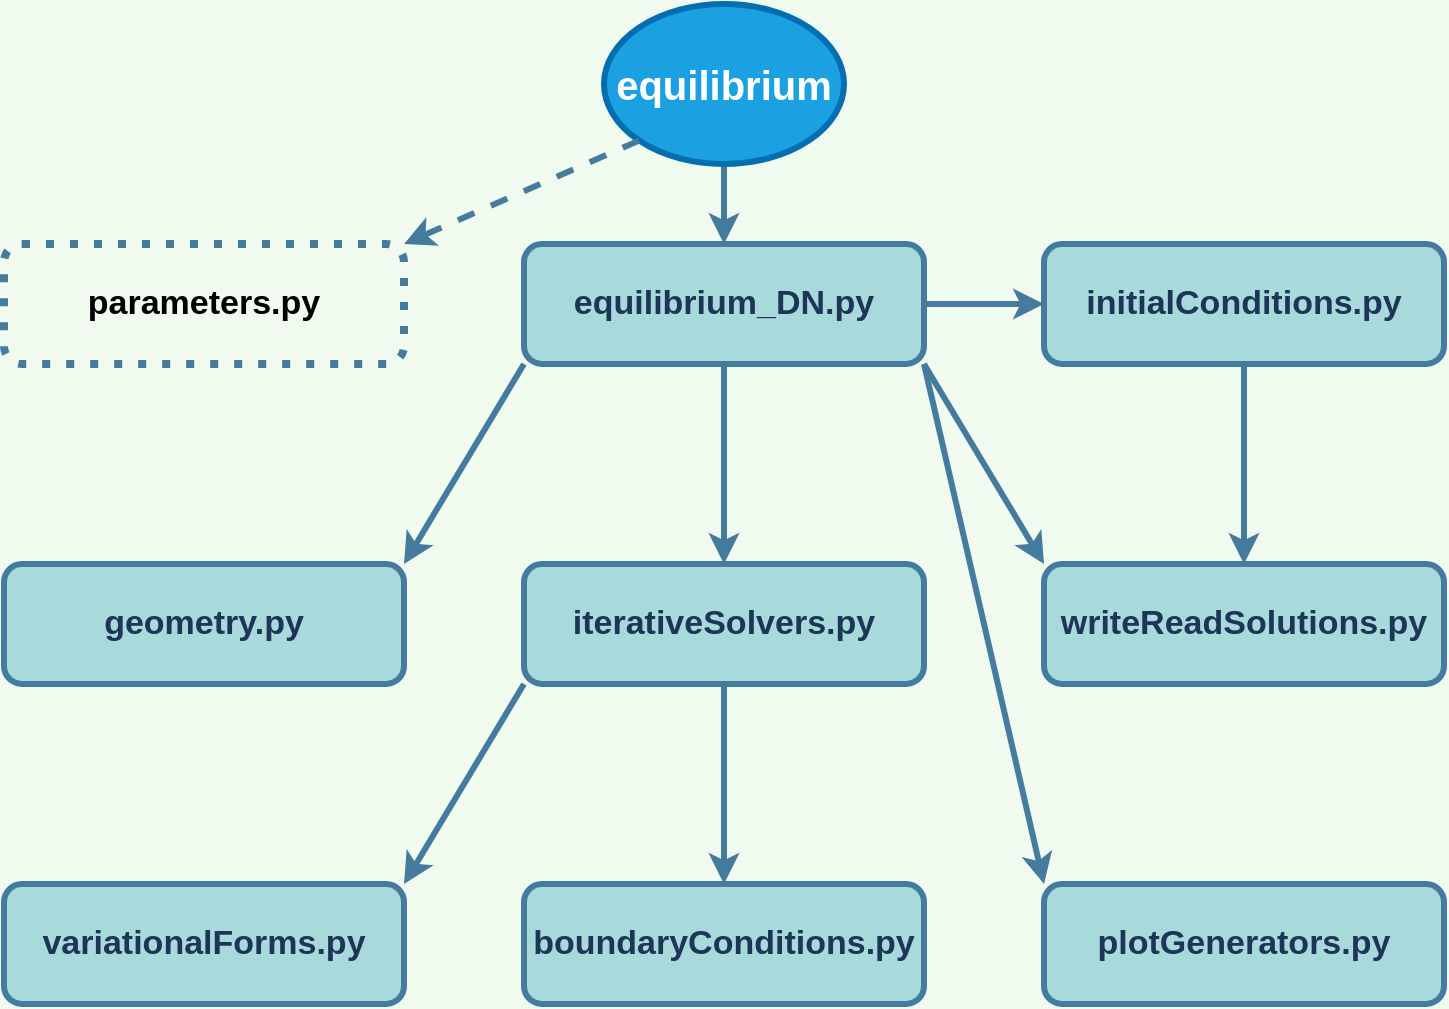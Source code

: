 <mxfile version="18.0.3" type="github">
  <diagram id="VWQiETOtpoiCBJ6KJ6M7" name="Page-1">
    <mxGraphModel dx="1038" dy="571" grid="1" gridSize="10" guides="1" tooltips="1" connect="1" arrows="1" fold="1" page="1" pageScale="1" pageWidth="827" pageHeight="1169" background="#F1FAEE" math="0" shadow="0">
      <root>
        <mxCell id="0" />
        <mxCell id="1" parent="0" />
        <mxCell id="GevJnQeWTBjeVK45Bf6Y-39" value="" style="edgeStyle=orthogonalEdgeStyle;rounded=0;orthogonalLoop=1;jettySize=auto;html=1;fontSize=17;labelBackgroundColor=#F1FAEE;strokeColor=#457B9D;fontColor=#1D3557;strokeWidth=3;" edge="1" parent="1" source="GevJnQeWTBjeVK45Bf6Y-1" target="GevJnQeWTBjeVK45Bf6Y-19">
          <mxGeometry relative="1" as="geometry" />
        </mxCell>
        <mxCell id="GevJnQeWTBjeVK45Bf6Y-1" value="&lt;b&gt;&lt;font style=&quot;font-size: 20px;&quot;&gt;equilibrium&lt;/font&gt;&lt;/b&gt;" style="ellipse;whiteSpace=wrap;html=1;fillColor=#1ba1e2;strokeColor=#006EAF;strokeWidth=3;fontColor=#ffffff;" vertex="1" parent="1">
          <mxGeometry x="340" y="40" width="120" height="80" as="geometry" />
        </mxCell>
        <mxCell id="GevJnQeWTBjeVK45Bf6Y-4" value="&lt;b&gt;&lt;font style=&quot;font-size: 17px;&quot;&gt;boundaryConditions.py&lt;/font&gt;&lt;/b&gt;" style="whiteSpace=wrap;html=1;rounded=1;fillColor=#A8DADC;strokeColor=#457B9D;fontColor=#1D3557;strokeWidth=3;" vertex="1" parent="1">
          <mxGeometry x="300" y="480" width="200" height="60" as="geometry" />
        </mxCell>
        <mxCell id="GevJnQeWTBjeVK45Bf6Y-14" value="&lt;b&gt;&lt;font style=&quot;font-size: 17px;&quot;&gt;variationalForms.py&lt;/font&gt;&lt;/b&gt;" style="whiteSpace=wrap;html=1;rounded=1;fillColor=#A8DADC;strokeColor=#457B9D;fontColor=#1D3557;strokeWidth=3;" vertex="1" parent="1">
          <mxGeometry x="40" y="480" width="200" height="60" as="geometry" />
        </mxCell>
        <mxCell id="GevJnQeWTBjeVK45Bf6Y-15" value="&lt;b&gt;&lt;font style=&quot;font-size: 17px;&quot;&gt;parameters.py&lt;/font&gt;&lt;/b&gt;" style="whiteSpace=wrap;html=1;rounded=1;fillColor=#F1FAEE;strokeColor=#457B9D;strokeWidth=4;dashed=1;dashPattern=1 2;" vertex="1" parent="1">
          <mxGeometry x="40" y="160" width="200" height="60" as="geometry" />
        </mxCell>
        <mxCell id="GevJnQeWTBjeVK45Bf6Y-48" value="" style="edgeStyle=orthogonalEdgeStyle;rounded=0;orthogonalLoop=1;jettySize=auto;html=1;fontSize=17;labelBackgroundColor=#F1FAEE;strokeColor=#457B9D;fontColor=#1D3557;strokeWidth=3;" edge="1" parent="1" source="GevJnQeWTBjeVK45Bf6Y-16" target="GevJnQeWTBjeVK45Bf6Y-18">
          <mxGeometry relative="1" as="geometry" />
        </mxCell>
        <mxCell id="GevJnQeWTBjeVK45Bf6Y-16" value="&lt;font style=&quot;font-size: 17px;&quot;&gt;&lt;b&gt;initialConditions.py&lt;/b&gt;&lt;/font&gt;" style="whiteSpace=wrap;html=1;rounded=1;fillColor=#A8DADC;strokeColor=#457B9D;fontColor=#1D3557;strokeWidth=3;" vertex="1" parent="1">
          <mxGeometry x="560" y="160" width="200" height="60" as="geometry" />
        </mxCell>
        <mxCell id="GevJnQeWTBjeVK45Bf6Y-49" value="" style="edgeStyle=orthogonalEdgeStyle;rounded=0;orthogonalLoop=1;jettySize=auto;html=1;fontSize=17;labelBackgroundColor=#F1FAEE;strokeColor=#457B9D;fontColor=#1D3557;strokeWidth=3;" edge="1" parent="1" source="GevJnQeWTBjeVK45Bf6Y-17" target="GevJnQeWTBjeVK45Bf6Y-4">
          <mxGeometry relative="1" as="geometry" />
        </mxCell>
        <mxCell id="GevJnQeWTBjeVK45Bf6Y-17" value="&lt;b&gt;&lt;font style=&quot;font-size: 17px;&quot;&gt;iterativeSolvers.py&lt;/font&gt;&lt;/b&gt;" style="whiteSpace=wrap;html=1;rounded=1;fillColor=#A8DADC;strokeColor=#457B9D;fontColor=#1D3557;strokeWidth=3;" vertex="1" parent="1">
          <mxGeometry x="300" y="320" width="200" height="60" as="geometry" />
        </mxCell>
        <mxCell id="GevJnQeWTBjeVK45Bf6Y-18" value="&lt;b&gt;&lt;font style=&quot;font-size: 17px;&quot;&gt;writeReadSolutions.py&lt;/font&gt;&lt;/b&gt;" style="whiteSpace=wrap;html=1;rounded=1;fillColor=#A8DADC;strokeColor=#457B9D;fontColor=#1D3557;strokeWidth=3;" vertex="1" parent="1">
          <mxGeometry x="560" y="320" width="200" height="60" as="geometry" />
        </mxCell>
        <mxCell id="GevJnQeWTBjeVK45Bf6Y-58" value="" style="edgeStyle=orthogonalEdgeStyle;rounded=0;orthogonalLoop=1;jettySize=auto;html=1;fontSize=17;labelBackgroundColor=#F1FAEE;strokeColor=#457B9D;fontColor=#1D3557;strokeWidth=3;" edge="1" parent="1" source="GevJnQeWTBjeVK45Bf6Y-19" target="GevJnQeWTBjeVK45Bf6Y-16">
          <mxGeometry relative="1" as="geometry" />
        </mxCell>
        <mxCell id="GevJnQeWTBjeVK45Bf6Y-60" value="" style="edgeStyle=orthogonalEdgeStyle;rounded=0;orthogonalLoop=1;jettySize=auto;html=1;fontSize=17;labelBackgroundColor=#F1FAEE;strokeColor=#457B9D;fontColor=#1D3557;strokeWidth=3;" edge="1" parent="1" source="GevJnQeWTBjeVK45Bf6Y-19" target="GevJnQeWTBjeVK45Bf6Y-17">
          <mxGeometry relative="1" as="geometry" />
        </mxCell>
        <mxCell id="GevJnQeWTBjeVK45Bf6Y-19" value="&lt;b&gt;&lt;font style=&quot;font-size: 17px;&quot;&gt;equilibrium_DN.py&lt;/font&gt;&lt;/b&gt;" style="whiteSpace=wrap;html=1;rounded=1;fillColor=#A8DADC;strokeColor=#457B9D;fontColor=#1D3557;strokeWidth=3;" vertex="1" parent="1">
          <mxGeometry x="300" y="160" width="200" height="60" as="geometry" />
        </mxCell>
        <mxCell id="GevJnQeWTBjeVK45Bf6Y-21" value="&lt;b&gt;&lt;font style=&quot;font-size: 17px;&quot;&gt;geometry.py&lt;/font&gt;&lt;/b&gt;" style="whiteSpace=wrap;html=1;rounded=1;fillColor=#A8DADC;strokeColor=#457B9D;fontColor=#1D3557;strokeWidth=3;" vertex="1" parent="1">
          <mxGeometry x="40" y="320" width="200" height="60" as="geometry" />
        </mxCell>
        <mxCell id="GevJnQeWTBjeVK45Bf6Y-36" value="" style="endArrow=classic;html=1;rounded=0;fontSize=17;entryX=1;entryY=0;entryDx=0;entryDy=0;exitX=0;exitY=1;exitDx=0;exitDy=0;labelBackgroundColor=#F1FAEE;strokeColor=#457B9D;fontColor=#1D3557;strokeWidth=3;" edge="1" parent="1" source="GevJnQeWTBjeVK45Bf6Y-17" target="GevJnQeWTBjeVK45Bf6Y-14">
          <mxGeometry width="50" height="50" relative="1" as="geometry">
            <mxPoint x="330" y="430" as="sourcePoint" />
            <mxPoint x="440" y="320" as="targetPoint" />
          </mxGeometry>
        </mxCell>
        <mxCell id="GevJnQeWTBjeVK45Bf6Y-41" value="&lt;b&gt;&lt;font style=&quot;font-size: 17px;&quot;&gt;plotGenerators.py&lt;/font&gt;&lt;/b&gt;" style="whiteSpace=wrap;html=1;rounded=1;fillColor=#A8DADC;strokeColor=#457B9D;fontColor=#1D3557;strokeWidth=3;" vertex="1" parent="1">
          <mxGeometry x="560" y="480" width="200" height="60" as="geometry" />
        </mxCell>
        <mxCell id="GevJnQeWTBjeVK45Bf6Y-42" value="" style="endArrow=classic;html=1;rounded=0;fontSize=17;exitX=0;exitY=1;exitDx=0;exitDy=0;entryX=1;entryY=0;entryDx=0;entryDy=0;dashed=1;labelBackgroundColor=#F1FAEE;strokeColor=#457B9D;fontColor=#1D3557;strokeWidth=3;" edge="1" parent="1" source="GevJnQeWTBjeVK45Bf6Y-1" target="GevJnQeWTBjeVK45Bf6Y-15">
          <mxGeometry width="50" height="50" relative="1" as="geometry">
            <mxPoint x="390" y="370" as="sourcePoint" />
            <mxPoint x="110" y="110" as="targetPoint" />
          </mxGeometry>
        </mxCell>
        <mxCell id="GevJnQeWTBjeVK45Bf6Y-43" value="" style="endArrow=classic;html=1;rounded=0;fontSize=17;exitX=1;exitY=1;exitDx=0;exitDy=0;entryX=0;entryY=0;entryDx=0;entryDy=0;labelBackgroundColor=#F1FAEE;strokeColor=#457B9D;fontColor=#1D3557;strokeWidth=3;" edge="1" parent="1" source="GevJnQeWTBjeVK45Bf6Y-19" target="GevJnQeWTBjeVK45Bf6Y-41">
          <mxGeometry width="50" height="50" relative="1" as="geometry">
            <mxPoint x="640" y="260" as="sourcePoint" />
            <mxPoint x="540" y="530" as="targetPoint" />
          </mxGeometry>
        </mxCell>
        <mxCell id="GevJnQeWTBjeVK45Bf6Y-45" value="" style="endArrow=classic;html=1;rounded=0;fontSize=17;entryX=0;entryY=0;entryDx=0;entryDy=0;exitX=1;exitY=1;exitDx=0;exitDy=0;labelBackgroundColor=#F1FAEE;strokeColor=#457B9D;fontColor=#1D3557;strokeWidth=3;" edge="1" parent="1" source="GevJnQeWTBjeVK45Bf6Y-19" target="GevJnQeWTBjeVK45Bf6Y-18">
          <mxGeometry width="50" height="50" relative="1" as="geometry">
            <mxPoint x="530" y="470" as="sourcePoint" />
            <mxPoint x="500" y="220" as="targetPoint" />
          </mxGeometry>
        </mxCell>
        <mxCell id="GevJnQeWTBjeVK45Bf6Y-59" value="" style="endArrow=classic;html=1;rounded=0;fontSize=17;exitX=0;exitY=1;exitDx=0;exitDy=0;entryX=1;entryY=0;entryDx=0;entryDy=0;labelBackgroundColor=#F1FAEE;strokeColor=#457B9D;fontColor=#1D3557;strokeWidth=3;" edge="1" parent="1" source="GevJnQeWTBjeVK45Bf6Y-19" target="GevJnQeWTBjeVK45Bf6Y-21">
          <mxGeometry width="50" height="50" relative="1" as="geometry">
            <mxPoint x="390" y="370" as="sourcePoint" />
            <mxPoint x="440" y="320" as="targetPoint" />
          </mxGeometry>
        </mxCell>
      </root>
    </mxGraphModel>
  </diagram>
</mxfile>
